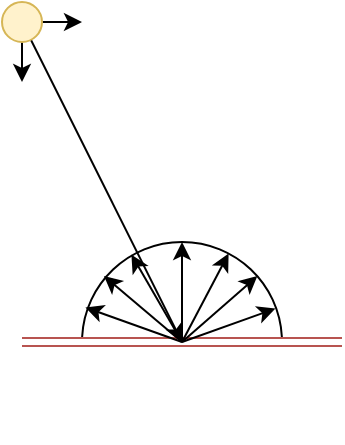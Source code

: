 <mxfile version="13.4.1" type="device"><diagram id="VGobi7Leowl_pP2DYCTw" name="Page-1"><mxGraphModel dx="260" dy="381" grid="1" gridSize="10" guides="1" tooltips="1" connect="1" arrows="1" fold="1" page="1" pageScale="1" pageWidth="827" pageHeight="1169" math="0" shadow="0"><root><mxCell id="0"/><mxCell id="1" parent="0"/><mxCell id="f4LMXuqJuqHCT2lU10rG-22" value="" style="verticalLabelPosition=bottom;verticalAlign=top;html=1;shape=mxgraph.basic.arc;startAngle=0.758;endAngle=0.242;" vertex="1" parent="1"><mxGeometry x="350" y="470" width="100" height="100" as="geometry"/></mxCell><mxCell id="f4LMXuqJuqHCT2lU10rG-2" value="" style="shape=link;html=1;fillColor=#f8cecc;strokeColor=#b85450;" edge="1" parent="1"><mxGeometry width="100" relative="1" as="geometry"><mxPoint x="320" y="520" as="sourcePoint"/><mxPoint x="480" y="520" as="targetPoint"/></mxGeometry></mxCell><mxCell id="f4LMXuqJuqHCT2lU10rG-3" value="" style="endArrow=classic;html=1;" edge="1" parent="1"><mxGeometry width="50" height="50" relative="1" as="geometry"><mxPoint x="320" y="360" as="sourcePoint"/><mxPoint x="400" y="520" as="targetPoint"/></mxGeometry></mxCell><mxCell id="f4LMXuqJuqHCT2lU10rG-7" value="" style="endArrow=classic;html=1;" edge="1" parent="1"><mxGeometry width="50" height="50" relative="1" as="geometry"><mxPoint x="327" y="360" as="sourcePoint"/><mxPoint x="350" y="360" as="targetPoint"/></mxGeometry></mxCell><mxCell id="f4LMXuqJuqHCT2lU10rG-8" value="" style="endArrow=classic;html=1;exitX=0.5;exitY=1;exitDx=0;exitDy=0;" edge="1" parent="1" source="f4LMXuqJuqHCT2lU10rG-5"><mxGeometry width="50" height="50" relative="1" as="geometry"><mxPoint x="340" y="370" as="sourcePoint"/><mxPoint x="320" y="390" as="targetPoint"/></mxGeometry></mxCell><mxCell id="f4LMXuqJuqHCT2lU10rG-5" value="" style="ellipse;whiteSpace=wrap;html=1;fillColor=#fff2cc;strokeColor=#d6b656;" vertex="1" parent="1"><mxGeometry x="310" y="350" width="20" height="20" as="geometry"/></mxCell><mxCell id="f4LMXuqJuqHCT2lU10rG-12" value="" style="endArrow=classic;html=1;" edge="1" parent="1"><mxGeometry width="50" height="50" relative="1" as="geometry"><mxPoint x="400" y="520" as="sourcePoint"/><mxPoint x="400" y="470" as="targetPoint"/></mxGeometry></mxCell><mxCell id="f4LMXuqJuqHCT2lU10rG-24" value="" style="endArrow=classic;html=1;entryX=0.733;entryY=0.057;entryDx=0;entryDy=0;entryPerimeter=0;" edge="1" parent="1" target="f4LMXuqJuqHCT2lU10rG-22"><mxGeometry width="50" height="50" relative="1" as="geometry"><mxPoint x="400" y="520" as="sourcePoint"/><mxPoint x="421" y="480" as="targetPoint"/></mxGeometry></mxCell><mxCell id="f4LMXuqJuqHCT2lU10rG-25" value="" style="endArrow=classic;html=1;entryX=0.877;entryY=0.17;entryDx=0;entryDy=0;entryPerimeter=0;" edge="1" parent="1" target="f4LMXuqJuqHCT2lU10rG-22"><mxGeometry width="50" height="50" relative="1" as="geometry"><mxPoint x="400" y="520" as="sourcePoint"/><mxPoint x="431.2" y="482" as="targetPoint"/></mxGeometry></mxCell><mxCell id="f4LMXuqJuqHCT2lU10rG-26" value="" style="endArrow=classic;html=1;entryX=0.967;entryY=0.333;entryDx=0;entryDy=0;entryPerimeter=0;" edge="1" parent="1" target="f4LMXuqJuqHCT2lU10rG-22"><mxGeometry width="50" height="50" relative="1" as="geometry"><mxPoint x="400" y="520" as="sourcePoint"/><mxPoint x="443.7" y="493" as="targetPoint"/></mxGeometry></mxCell><mxCell id="f4LMXuqJuqHCT2lU10rG-27" value="" style="endArrow=classic;html=1;entryX=0.247;entryY=0.063;entryDx=0;entryDy=0;entryPerimeter=0;" edge="1" parent="1" target="f4LMXuqJuqHCT2lU10rG-22"><mxGeometry width="50" height="50" relative="1" as="geometry"><mxPoint x="400" y="520" as="sourcePoint"/><mxPoint x="433.3" y="485.7" as="targetPoint"/></mxGeometry></mxCell><mxCell id="f4LMXuqJuqHCT2lU10rG-28" value="" style="endArrow=classic;html=1;entryX=0.11;entryY=0.17;entryDx=0;entryDy=0;entryPerimeter=0;" edge="1" parent="1" target="f4LMXuqJuqHCT2lU10rG-22"><mxGeometry width="50" height="50" relative="1" as="geometry"><mxPoint x="400" y="520" as="sourcePoint"/><mxPoint x="384.7" y="486.3" as="targetPoint"/></mxGeometry></mxCell><mxCell id="f4LMXuqJuqHCT2lU10rG-29" value="" style="endArrow=classic;html=1;entryX=0.017;entryY=0.327;entryDx=0;entryDy=0;entryPerimeter=0;" edge="1" parent="1" target="f4LMXuqJuqHCT2lU10rG-22"><mxGeometry width="50" height="50" relative="1" as="geometry"><mxPoint x="400" y="520" as="sourcePoint"/><mxPoint x="390" y="580" as="targetPoint"/></mxGeometry></mxCell></root></mxGraphModel></diagram></mxfile>
